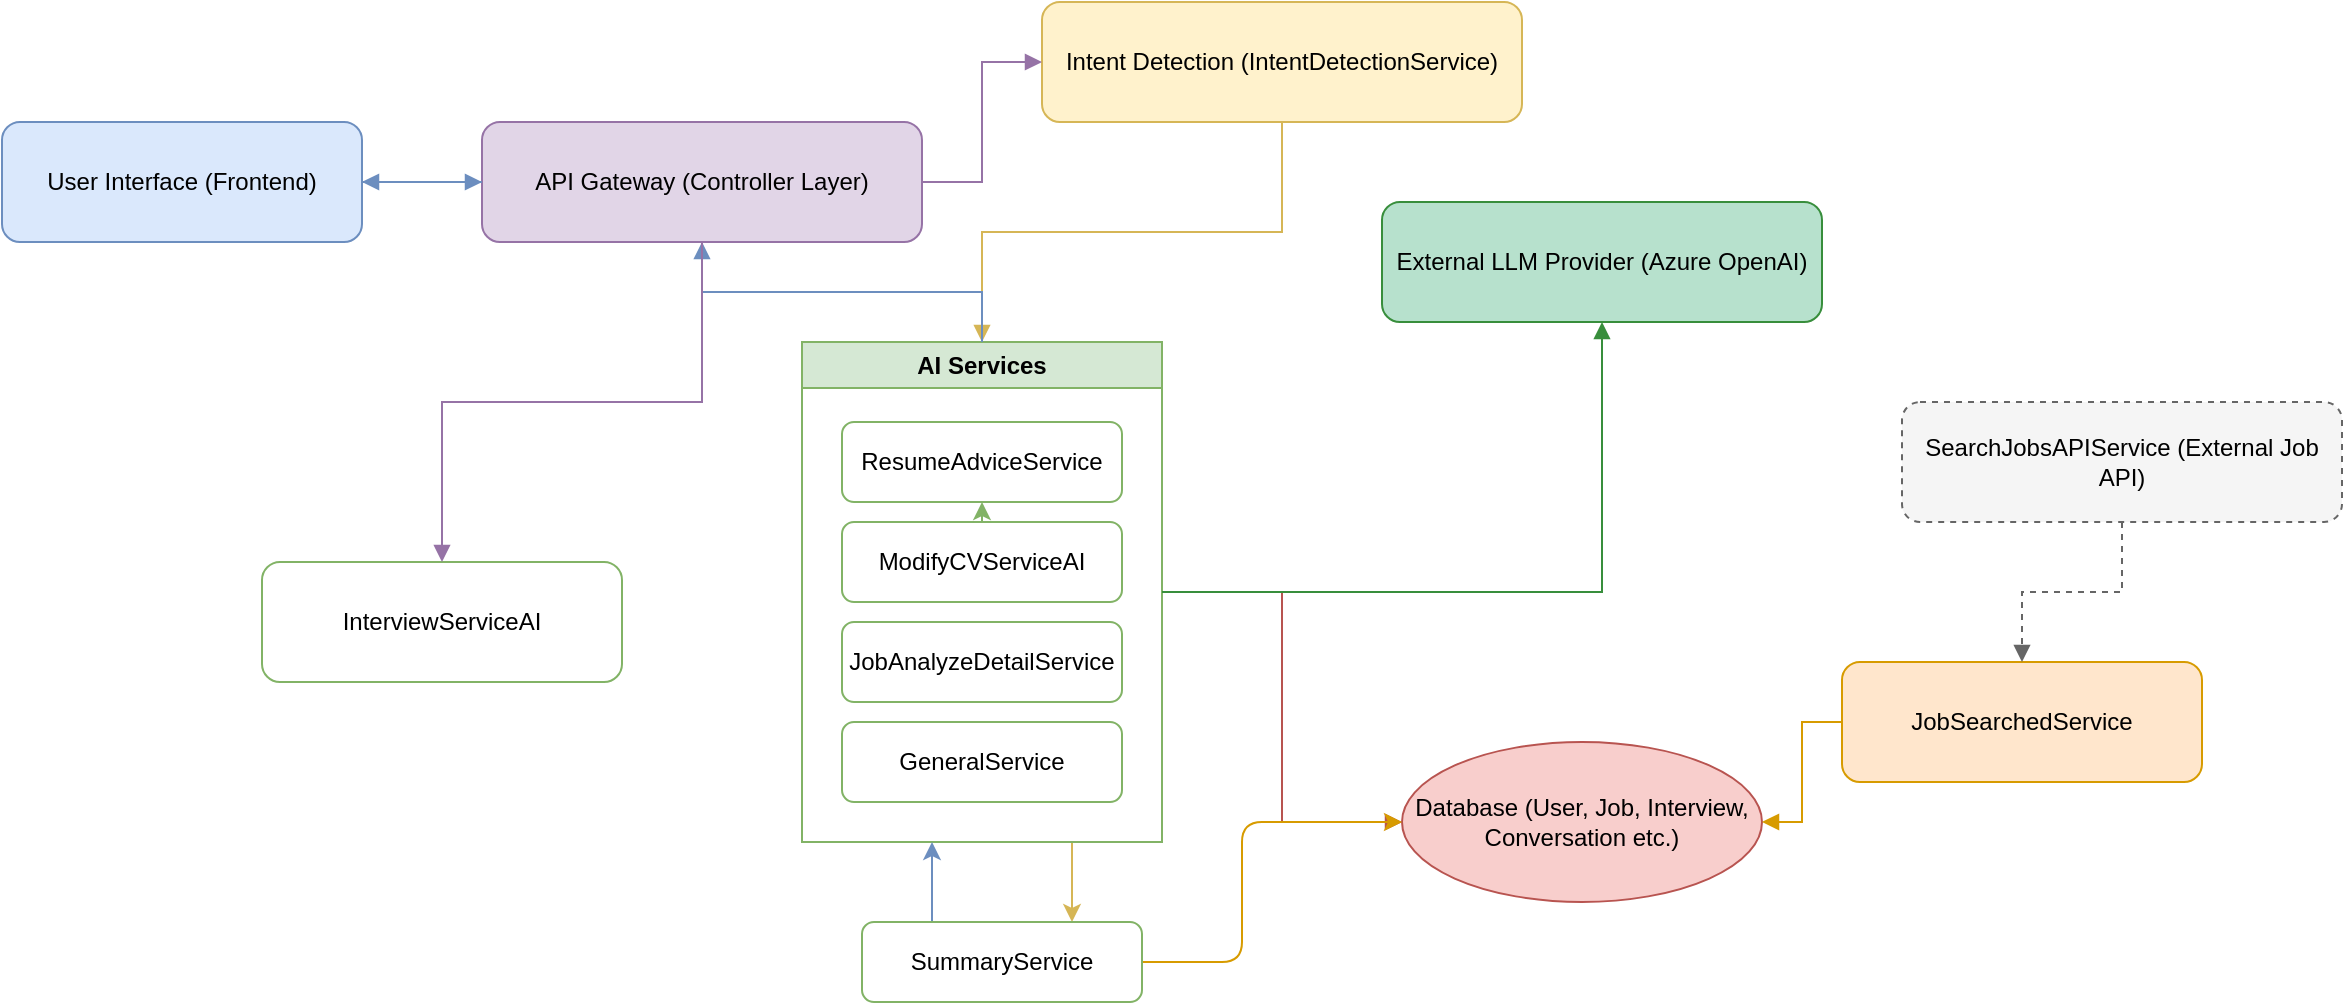 <mxfile>
    <diagram name="AI Job Agent Architecture" id="AIJobAgentArch1">
        <mxGraphModel dx="752" dy="832" grid="1" gridSize="10" guides="1" tooltips="1" connect="1" arrows="1" fold="1" page="1" pageScale="1" pageWidth="827" pageHeight="1169" math="0" shadow="0">
            <root>
                <mxCell id="0"/>
                <mxCell id="1" parent="0"/>
                <mxCell id="2" value="User Interface (Frontend)" style="rounded=1;whiteSpace=wrap;html=1;fillColor=#dae8fc;strokeColor=#6c8ebf;" parent="1" vertex="1">
                    <mxGeometry x="60" y="120" width="180" height="60" as="geometry"/>
                </mxCell>
                <mxCell id="3" value="API Gateway (Controller Layer)" style="rounded=1;whiteSpace=wrap;html=1;fillColor=#e1d5e7;strokeColor=#9673a6;" parent="1" vertex="1">
                    <mxGeometry x="300" y="120" width="220" height="60" as="geometry"/>
                </mxCell>
                <mxCell id="4" value="Intent Detection (IntentDetectionService)" style="rounded=1;whiteSpace=wrap;html=1;fillColor=#fff2cc;strokeColor=#d6b656;" parent="1" vertex="1">
                    <mxGeometry x="580" y="60" width="240" height="60" as="geometry"/>
                </mxCell>
                <mxCell id="30" style="edgeStyle=none;html=1;exitX=0.75;exitY=1;exitDx=0;exitDy=0;entryX=0.75;entryY=0;entryDx=0;entryDy=0;fillColor=#fff2cc;strokeColor=#d6b656;" parent="1" source="5" target="25" edge="1">
                    <mxGeometry relative="1" as="geometry"/>
                </mxCell>
                <mxCell id="5" value="AI Services" style="swimlane;whiteSpace=wrap;html=1;fillColor=#d5e8d4;strokeColor=#82b366;" parent="1" vertex="1">
                    <mxGeometry x="460" y="230" width="180" height="250" as="geometry"/>
                </mxCell>
                <mxCell id="6" value="ResumeAdviceService" style="rounded=1;whiteSpace=wrap;html=1;fillColor=#ffffff;strokeColor=#82b366;" parent="5" vertex="1">
                    <mxGeometry x="20" y="40" width="140" height="40" as="geometry"/>
                </mxCell>
                <mxCell id="7" value="JobAnalyzeDetailService" style="rounded=1;whiteSpace=wrap;html=1;fillColor=#ffffff;strokeColor=#82b366;" parent="5" vertex="1">
                    <mxGeometry x="20" y="140" width="140" height="40" as="geometry"/>
                </mxCell>
                <mxCell id="8" value="GeneralService" style="rounded=1;whiteSpace=wrap;html=1;fillColor=#ffffff;strokeColor=#82b366;" parent="5" vertex="1">
                    <mxGeometry x="20" y="190" width="140" height="40" as="geometry"/>
                </mxCell>
                <mxCell id="32" value="ModifyCVServiceAI" style="rounded=1;whiteSpace=wrap;html=1;fillColor=#ffffff;strokeColor=#82b366;" parent="5" vertex="1">
                    <mxGeometry x="20" y="90" width="140" height="40" as="geometry"/>
                </mxCell>
                <mxCell id="33" style="edgeStyle=none;html=1;exitX=0.5;exitY=0;exitDx=0;exitDy=0;entryX=0.5;entryY=1;entryDx=0;entryDy=0;fillColor=#ffffff;strokeColor=#82b366;" parent="5" source="32" target="6" edge="1">
                    <mxGeometry relative="1" as="geometry"/>
                </mxCell>
                <mxCell id="9" value="InterviewServiceAI" style="rounded=1;whiteSpace=wrap;html=1;fillColor=#ffffff;strokeColor=#82b366;" parent="1" vertex="1">
                    <mxGeometry x="190" y="340" width="180" height="60" as="geometry"/>
                </mxCell>
                <mxCell id="20" value="JobSearchedService" style="rounded=1;whiteSpace=wrap;html=1;fillColor=#ffe6cc;strokeColor=#d79b00;" parent="1" vertex="1">
                    <mxGeometry x="980" y="390" width="180" height="60" as="geometry"/>
                </mxCell>
                <mxCell id="21" value="SearchJobsAPIService (External Job API)" style="rounded=1;whiteSpace=wrap;html=1;fillColor=#f5f5f5;strokeColor=#666666;dashed=1;" parent="1" vertex="1">
                    <mxGeometry x="1010" y="260" width="220" height="60" as="geometry"/>
                </mxCell>
                <mxCell id="10" value="Database (User, Job, Interview, Conversation etc.)" style="ellipse;whiteSpace=wrap;html=1;fillColor=#f8cecc;strokeColor=#b85450;" parent="1" vertex="1">
                    <mxGeometry x="760" y="430" width="180" height="80" as="geometry"/>
                </mxCell>
                <mxCell id="11" value="External LLM Provider (Azure OpenAI)" style="rounded=1;whiteSpace=wrap;html=1;fillColor=#b7e1cd;strokeColor=#388e3c;" parent="1" vertex="1">
                    <mxGeometry x="750" y="160" width="220" height="60" as="geometry"/>
                </mxCell>
                <mxCell id="12" style="edgeStyle=orthogonalEdgeStyle;rounded=0;orthogonalLoop=1;jettySize=auto;html=1;endArrow=block;endFill=1;strokeColor=#6c8ebf;" parent="1" source="2" target="3" edge="1">
                    <mxGeometry relative="1" as="geometry"/>
                </mxCell>
                <mxCell id="13" style="edgeStyle=orthogonalEdgeStyle;rounded=0;orthogonalLoop=1;jettySize=auto;html=1;endArrow=block;endFill=1;strokeColor=#9673a6;" parent="1" source="3" target="4" edge="1">
                    <mxGeometry relative="1" as="geometry"/>
                </mxCell>
                <mxCell id="14" style="edgeStyle=orthogonalEdgeStyle;rounded=0;orthogonalLoop=1;jettySize=auto;html=1;endArrow=block;endFill=1;strokeColor=#d6b656;" parent="1" source="4" target="5" edge="1">
                    <mxGeometry relative="1" as="geometry"/>
                </mxCell>
                <mxCell id="15" style="edgeStyle=orthogonalEdgeStyle;rounded=0;orthogonalLoop=1;jettySize=auto;html=1;endArrow=block;endFill=1;strokeColor=#b85450;" parent="1" source="5" target="10" edge="1">
                    <mxGeometry relative="1" as="geometry"/>
                </mxCell>
                <mxCell id="16" style="edgeStyle=orthogonalEdgeStyle;rounded=0;orthogonalLoop=1;jettySize=auto;html=1;endArrow=block;endFill=1;strokeColor=#388e3c;" parent="1" source="5" target="11" edge="1">
                    <mxGeometry relative="1" as="geometry"/>
                </mxCell>
                <mxCell id="17" style="edgeStyle=orthogonalEdgeStyle;rounded=0;orthogonalLoop=1;jettySize=auto;html=1;endArrow=block;endFill=1;strokeColor=#6c8ebf;" parent="1" source="5" target="3" edge="1">
                    <mxGeometry relative="1" as="geometry"/>
                </mxCell>
                <mxCell id="18" style="edgeStyle=orthogonalEdgeStyle;rounded=0;orthogonalLoop=1;jettySize=auto;html=1;endArrow=block;endFill=1;strokeColor=#6c8ebf;dashed=1;" parent="1" source="3" target="2" edge="1">
                    <mxGeometry relative="1" as="geometry"/>
                </mxCell>
                <mxCell id="22" style="edgeStyle=orthogonalEdgeStyle;rounded=0;orthogonalLoop=1;jettySize=auto;html=1;endArrow=block;endFill=1;strokeColor=#9673a6;" parent="1" source="3" target="9" edge="1">
                    <mxGeometry relative="1" as="geometry"/>
                </mxCell>
                <mxCell id="23" style="edgeStyle=orthogonalEdgeStyle;rounded=0;orthogonalLoop=1;jettySize=auto;html=1;endArrow=block;endFill=1;strokeColor=#d79b00;" parent="1" source="20" target="10" edge="1">
                    <mxGeometry relative="1" as="geometry"/>
                </mxCell>
                <mxCell id="24" style="edgeStyle=orthogonalEdgeStyle;rounded=0;orthogonalLoop=1;jettySize=auto;html=1;endArrow=block;endFill=1;strokeColor=#666666;dashed=1;" parent="1" source="21" target="20" edge="1">
                    <mxGeometry relative="1" as="geometry"/>
                </mxCell>
                <mxCell id="28" style="edgeStyle=none;html=1;exitX=1;exitY=0.5;exitDx=0;exitDy=0;fillColor=#ffe6cc;strokeColor=#d79b00;" parent="1" source="25" target="10" edge="1">
                    <mxGeometry relative="1" as="geometry">
                        <Array as="points">
                            <mxPoint x="680" y="540"/>
                            <mxPoint x="680" y="470"/>
                        </Array>
                    </mxGeometry>
                </mxCell>
                <mxCell id="31" style="edgeStyle=none;html=1;exitX=0.25;exitY=0;exitDx=0;exitDy=0;fillColor=#dae8fc;strokeColor=#6c8ebf;" parent="1" source="25" edge="1">
                    <mxGeometry relative="1" as="geometry">
                        <mxPoint x="525" y="480" as="targetPoint"/>
                    </mxGeometry>
                </mxCell>
                <mxCell id="25" value="SummaryService" style="rounded=1;whiteSpace=wrap;html=1;fillColor=#ffffff;strokeColor=#82b366;" parent="1" vertex="1">
                    <mxGeometry x="490" y="520" width="140" height="40" as="geometry"/>
                </mxCell>
            </root>
        </mxGraphModel>
    </diagram>
</mxfile>